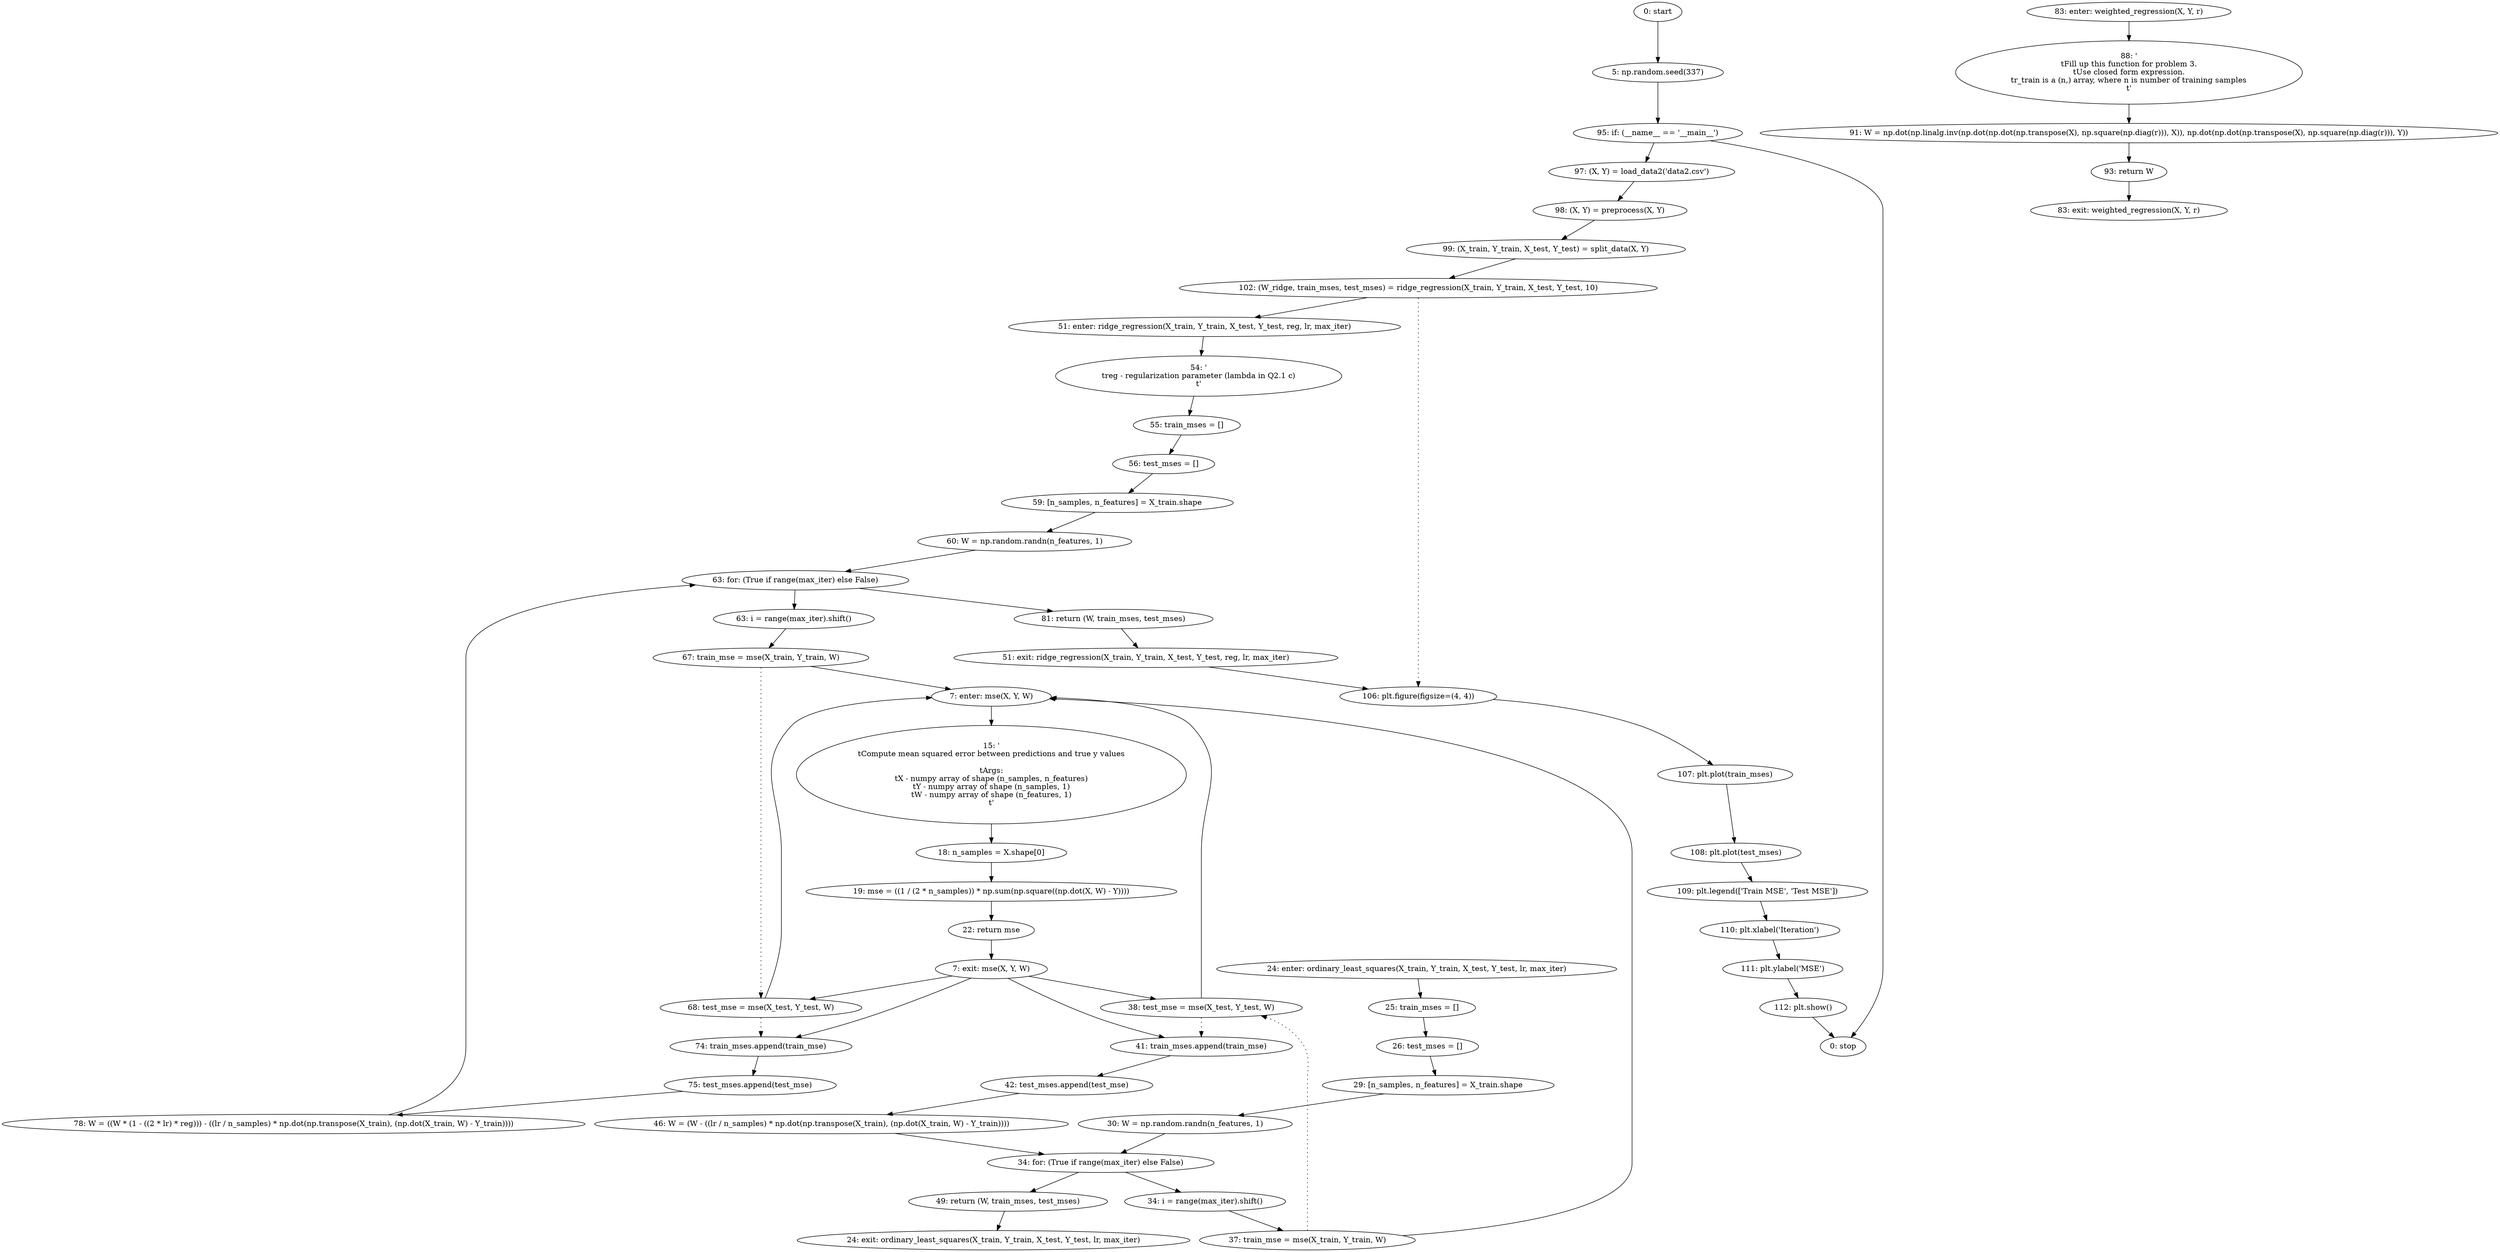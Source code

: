 strict digraph "" {
	node [label="\N"];
	0	 [label="0: start"];
	1	 [label="5: np.random.seed(337)"];
	0 -> 1;
	42	 [label="95: if: (__name__ == '__main__')"];
	1 -> 42;
	43	 [label="97: (X, Y) = load_data2('data2.csv')"];
	42 -> 43;
	54	 [label="0: stop"];
	42 -> 54;
	2	 [label="7: enter: mse(X, Y, W)"];
	4	 [label="15: '\n\tCompute mean squared error between predictions and true y values\n\n\tArgs:\n\tX - numpy array of shape (n_samples, n_features)\n\tY \
- numpy array of shape (n_samples, 1)\n\tW - numpy array of shape (n_features, 1)\n\t'"];
	2 -> 4;
	5	 [label="18: n_samples = X.shape[0]"];
	4 -> 5;
	16	 [label="37: train_mse = mse(X_train, Y_train, W)"];
	16 -> 2;
	17	 [label="38: test_mse = mse(X_test, Y_test, W)"];
	16 -> 17	 [style=dotted,
		weight=100];
	17 -> 2;
	18	 [label="41: train_mses.append(train_mse)"];
	17 -> 18	 [style=dotted,
		weight=100];
	19	 [label="42: test_mses.append(test_mse)"];
	18 -> 19;
	31	 [label="67: train_mse = mse(X_train, Y_train, W)"];
	31 -> 2;
	32	 [label="68: test_mse = mse(X_test, Y_test, W)"];
	31 -> 32	 [style=dotted,
		weight=100];
	32 -> 2;
	33	 [label="74: train_mses.append(train_mse)"];
	32 -> 33	 [style=dotted,
		weight=100];
	34	 [label="75: test_mses.append(test_mse)"];
	33 -> 34;
	3	 [label="7: exit: mse(X, Y, W)"];
	3 -> 17;
	3 -> 18;
	3 -> 32;
	3 -> 33;
	7	 [label="22: return mse"];
	7 -> 3;
	6	 [label="19: mse = ((1 / (2 * n_samples)) * np.sum(np.square((np.dot(X, W) - Y))))"];
	5 -> 6;
	6 -> 7;
	8	 [label="24: enter: ordinary_least_squares(X_train, Y_train, X_test, Y_test, lr, max_iter)"];
	10	 [label="25: train_mses = []"];
	8 -> 10;
	11	 [label="26: test_mses = []"];
	10 -> 11;
	9	 [label="24: exit: ordinary_least_squares(X_train, Y_train, X_test, Y_test, lr, max_iter)"];
	21	 [label="49: return (W, train_mses, test_mses)"];
	21 -> 9;
	12	 [label="29: [n_samples, n_features] = X_train.shape"];
	11 -> 12;
	13	 [label="30: W = np.random.randn(n_features, 1)"];
	12 -> 13;
	14	 [label="34: for: (True if range(max_iter) else False)"];
	13 -> 14;
	14 -> 21;
	15	 [label="34: i = range(max_iter).shift()"];
	14 -> 15;
	15 -> 16;
	20	 [label="46: W = (W - ((lr / n_samples) * np.dot(np.transpose(X_train), (np.dot(X_train, W) - Y_train))))"];
	20 -> 14;
	19 -> 20;
	22	 [label="51: enter: ridge_regression(X_train, Y_train, X_test, Y_test, reg, lr, max_iter)"];
	24	 [label="54: '\n\treg - regularization parameter (lambda in Q2.1 c)\n\t'"];
	22 -> 24;
	25	 [label="55: train_mses = []"];
	24 -> 25;
	46	 [label="102: (W_ridge, train_mses, test_mses) = ridge_regression(X_train, Y_train, X_test, Y_test, 10)"];
	46 -> 22;
	47	 [label="106: plt.figure(figsize=(4, 4))"];
	46 -> 47	 [style=dotted,
		weight=100];
	48	 [label="107: plt.plot(train_mses)"];
	47 -> 48;
	23	 [label="51: exit: ridge_regression(X_train, Y_train, X_test, Y_test, reg, lr, max_iter)"];
	23 -> 47;
	36	 [label="81: return (W, train_mses, test_mses)"];
	36 -> 23;
	26	 [label="56: test_mses = []"];
	25 -> 26;
	27	 [label="59: [n_samples, n_features] = X_train.shape"];
	26 -> 27;
	28	 [label="60: W = np.random.randn(n_features, 1)"];
	27 -> 28;
	29	 [label="63: for: (True if range(max_iter) else False)"];
	28 -> 29;
	29 -> 36;
	30	 [label="63: i = range(max_iter).shift()"];
	29 -> 30;
	30 -> 31;
	35	 [label="78: W = ((W * (1 - ((2 * lr) * reg))) - ((lr / n_samples) * np.dot(np.transpose(X_train), (np.dot(X_train, W) - Y_train))))"];
	35 -> 29;
	34 -> 35;
	37	 [label="83: enter: weighted_regression(X, Y, r)"];
	39	 [label="88: '\n\tFill up this function for problem 3.\n\tUse closed form expression.\n\tr_train is a (n,) array, where n is number of training \
samples\n\t'"];
	37 -> 39;
	40	 [label="91: W = np.dot(np.linalg.inv(np.dot(np.dot(np.transpose(X), np.square(np.diag(r))), X)), np.dot(np.dot(np.transpose(X), np.square(\
np.diag(r))), Y))"];
	39 -> 40;
	38	 [label="83: exit: weighted_regression(X, Y, r)"];
	41	 [label="93: return W"];
	41 -> 38;
	40 -> 41;
	44	 [label="98: (X, Y) = preprocess(X, Y)"];
	43 -> 44;
	45	 [label="99: (X_train, Y_train, X_test, Y_test) = split_data(X, Y)"];
	44 -> 45;
	45 -> 46;
	49	 [label="108: plt.plot(test_mses)"];
	48 -> 49;
	50	 [label="109: plt.legend(['Train MSE', 'Test MSE'])"];
	49 -> 50;
	51	 [label="110: plt.xlabel('Iteration')"];
	50 -> 51;
	52	 [label="111: plt.ylabel('MSE')"];
	51 -> 52;
	53	 [label="112: plt.show()"];
	52 -> 53;
	53 -> 54;
}

